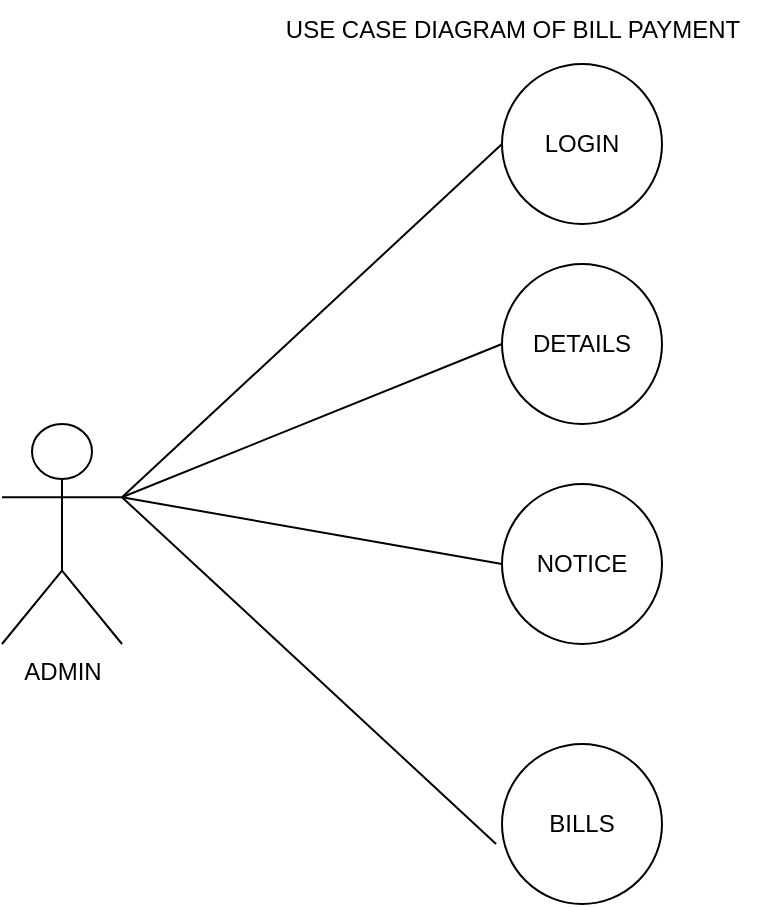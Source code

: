 <mxfile version="22.0.0" type="device" pages="2">
  <diagram name="Page-1" id="PklfJbwiJQUDeS6hRs4s">
    <mxGraphModel dx="880" dy="478" grid="1" gridSize="10" guides="1" tooltips="1" connect="1" arrows="1" fold="1" page="1" pageScale="1" pageWidth="850" pageHeight="1100" math="0" shadow="0">
      <root>
        <mxCell id="0" />
        <mxCell id="1" parent="0" />
        <mxCell id="IWbjn74bSi0KV15fz6Ts-1" value="ADMIN" style="shape=umlActor;verticalLabelPosition=bottom;verticalAlign=top;html=1;outlineConnect=0;" vertex="1" parent="1">
          <mxGeometry x="160" y="220" width="60" height="110" as="geometry" />
        </mxCell>
        <mxCell id="IWbjn74bSi0KV15fz6Ts-4" value="NOTICE" style="ellipse;whiteSpace=wrap;html=1;aspect=fixed;" vertex="1" parent="1">
          <mxGeometry x="410" y="250" width="80" height="80" as="geometry" />
        </mxCell>
        <mxCell id="IWbjn74bSi0KV15fz6Ts-5" value="BILLS" style="ellipse;whiteSpace=wrap;html=1;aspect=fixed;" vertex="1" parent="1">
          <mxGeometry x="410" y="380" width="80" height="80" as="geometry" />
        </mxCell>
        <mxCell id="IWbjn74bSi0KV15fz6Ts-6" value="DETAILS" style="ellipse;whiteSpace=wrap;html=1;aspect=fixed;" vertex="1" parent="1">
          <mxGeometry x="410" y="140" width="80" height="80" as="geometry" />
        </mxCell>
        <mxCell id="IWbjn74bSi0KV15fz6Ts-7" value="LOGIN" style="ellipse;whiteSpace=wrap;html=1;aspect=fixed;" vertex="1" parent="1">
          <mxGeometry x="410" y="40" width="80" height="80" as="geometry" />
        </mxCell>
        <mxCell id="IWbjn74bSi0KV15fz6Ts-8" value="" style="endArrow=none;html=1;rounded=0;exitX=1;exitY=0.333;exitDx=0;exitDy=0;exitPerimeter=0;entryX=0;entryY=0.5;entryDx=0;entryDy=0;" edge="1" parent="1" source="IWbjn74bSi0KV15fz6Ts-1" target="IWbjn74bSi0KV15fz6Ts-7">
          <mxGeometry width="50" height="50" relative="1" as="geometry">
            <mxPoint x="400" y="280" as="sourcePoint" />
            <mxPoint x="450" y="230" as="targetPoint" />
          </mxGeometry>
        </mxCell>
        <mxCell id="IWbjn74bSi0KV15fz6Ts-9" value="" style="endArrow=none;html=1;rounded=0;exitX=1;exitY=0.333;exitDx=0;exitDy=0;exitPerimeter=0;entryX=0;entryY=0.5;entryDx=0;entryDy=0;" edge="1" parent="1" source="IWbjn74bSi0KV15fz6Ts-1" target="IWbjn74bSi0KV15fz6Ts-6">
          <mxGeometry width="50" height="50" relative="1" as="geometry">
            <mxPoint x="230" y="267" as="sourcePoint" />
            <mxPoint x="420" y="90" as="targetPoint" />
          </mxGeometry>
        </mxCell>
        <mxCell id="IWbjn74bSi0KV15fz6Ts-11" value="" style="endArrow=none;html=1;rounded=0;exitX=1;exitY=0.333;exitDx=0;exitDy=0;exitPerimeter=0;entryX=-0.037;entryY=0.625;entryDx=0;entryDy=0;entryPerimeter=0;" edge="1" parent="1" source="IWbjn74bSi0KV15fz6Ts-1" target="IWbjn74bSi0KV15fz6Ts-5">
          <mxGeometry width="50" height="50" relative="1" as="geometry">
            <mxPoint x="250" y="287" as="sourcePoint" />
            <mxPoint x="440" y="110" as="targetPoint" />
          </mxGeometry>
        </mxCell>
        <mxCell id="IWbjn74bSi0KV15fz6Ts-14" value="" style="endArrow=none;html=1;rounded=0;exitX=1;exitY=0.333;exitDx=0;exitDy=0;exitPerimeter=0;entryX=0;entryY=0.5;entryDx=0;entryDy=0;" edge="1" parent="1" source="IWbjn74bSi0KV15fz6Ts-1" target="IWbjn74bSi0KV15fz6Ts-4">
          <mxGeometry width="50" height="50" relative="1" as="geometry">
            <mxPoint x="220" y="260" as="sourcePoint" />
            <mxPoint x="450" y="230" as="targetPoint" />
          </mxGeometry>
        </mxCell>
        <mxCell id="IWbjn74bSi0KV15fz6Ts-15" value="USE CASE DIAGRAM OF BILL PAYMENT" style="text;html=1;align=center;verticalAlign=middle;resizable=0;points=[];autosize=1;strokeColor=none;fillColor=none;" vertex="1" parent="1">
          <mxGeometry x="290" y="8" width="250" height="30" as="geometry" />
        </mxCell>
      </root>
    </mxGraphModel>
  </diagram>
  <diagram id="jsnZWbUfZkwz6howNZoQ" name="Page-2">
    <mxGraphModel dx="880" dy="478" grid="1" gridSize="10" guides="1" tooltips="1" connect="1" arrows="1" fold="1" page="1" pageScale="1" pageWidth="850" pageHeight="1100" math="0" shadow="0">
      <root>
        <mxCell id="0" />
        <mxCell id="1" parent="0" />
        <mxCell id="OlgveKhTdpP7Zdu78_cg-1" value="Actor" style="shape=umlActor;verticalLabelPosition=bottom;verticalAlign=top;html=1;outlineConnect=0;" vertex="1" parent="1">
          <mxGeometry x="140" y="220" width="60" height="120" as="geometry" />
        </mxCell>
        <mxCell id="OlgveKhTdpP7Zdu78_cg-2" value="view notice" style="ellipse;whiteSpace=wrap;html=1;aspect=fixed;" vertex="1" parent="1">
          <mxGeometry x="380" y="240" width="80" height="80" as="geometry" />
        </mxCell>
        <mxCell id="OlgveKhTdpP7Zdu78_cg-3" value="pay bills" style="ellipse;whiteSpace=wrap;html=1;aspect=fixed;" vertex="1" parent="1">
          <mxGeometry x="380" y="350" width="80" height="80" as="geometry" />
        </mxCell>
        <mxCell id="OlgveKhTdpP7Zdu78_cg-4" value="view details" style="ellipse;whiteSpace=wrap;html=1;aspect=fixed;" vertex="1" parent="1">
          <mxGeometry x="380" y="140" width="80" height="80" as="geometry" />
        </mxCell>
        <mxCell id="OlgveKhTdpP7Zdu78_cg-5" value="login" style="ellipse;whiteSpace=wrap;html=1;aspect=fixed;" vertex="1" parent="1">
          <mxGeometry x="380" y="40" width="80" height="80" as="geometry" />
        </mxCell>
        <mxCell id="OlgveKhTdpP7Zdu78_cg-7" value="" style="endArrow=none;html=1;rounded=0;exitX=1;exitY=0.333;exitDx=0;exitDy=0;exitPerimeter=0;entryX=0;entryY=0.5;entryDx=0;entryDy=0;" edge="1" parent="1" source="OlgveKhTdpP7Zdu78_cg-1" target="OlgveKhTdpP7Zdu78_cg-3">
          <mxGeometry width="50" height="50" relative="1" as="geometry">
            <mxPoint x="400" y="280" as="sourcePoint" />
            <mxPoint x="450" y="230" as="targetPoint" />
          </mxGeometry>
        </mxCell>
        <mxCell id="OlgveKhTdpP7Zdu78_cg-8" value="" style="endArrow=none;html=1;rounded=0;exitX=1;exitY=0.333;exitDx=0;exitDy=0;exitPerimeter=0;entryX=-0.025;entryY=0.613;entryDx=0;entryDy=0;entryPerimeter=0;" edge="1" parent="1" source="OlgveKhTdpP7Zdu78_cg-1" target="OlgveKhTdpP7Zdu78_cg-2">
          <mxGeometry width="50" height="50" relative="1" as="geometry">
            <mxPoint x="400" y="280" as="sourcePoint" />
            <mxPoint x="450" y="230" as="targetPoint" />
          </mxGeometry>
        </mxCell>
        <mxCell id="OlgveKhTdpP7Zdu78_cg-9" value="" style="endArrow=none;html=1;rounded=0;exitX=1;exitY=0.333;exitDx=0;exitDy=0;exitPerimeter=0;entryX=0;entryY=0.65;entryDx=0;entryDy=0;entryPerimeter=0;" edge="1" parent="1" source="OlgveKhTdpP7Zdu78_cg-1" target="OlgveKhTdpP7Zdu78_cg-4">
          <mxGeometry width="50" height="50" relative="1" as="geometry">
            <mxPoint x="400" y="280" as="sourcePoint" />
            <mxPoint x="450" y="230" as="targetPoint" />
          </mxGeometry>
        </mxCell>
        <mxCell id="OlgveKhTdpP7Zdu78_cg-10" value="" style="endArrow=none;html=1;rounded=0;exitX=1;exitY=0.333;exitDx=0;exitDy=0;exitPerimeter=0;entryX=0;entryY=0.638;entryDx=0;entryDy=0;entryPerimeter=0;" edge="1" parent="1" source="OlgveKhTdpP7Zdu78_cg-1" target="OlgveKhTdpP7Zdu78_cg-5">
          <mxGeometry width="50" height="50" relative="1" as="geometry">
            <mxPoint x="400" y="280" as="sourcePoint" />
            <mxPoint x="450" y="230" as="targetPoint" />
          </mxGeometry>
        </mxCell>
        <mxCell id="OlgveKhTdpP7Zdu78_cg-11" value="USE CASE DIAGRAM OF BILL PAYEMENT" style="text;html=1;align=center;verticalAlign=middle;resizable=0;points=[];autosize=1;strokeColor=none;fillColor=none;" vertex="1" parent="1">
          <mxGeometry x="290" y="10" width="260" height="30" as="geometry" />
        </mxCell>
      </root>
    </mxGraphModel>
  </diagram>
</mxfile>
